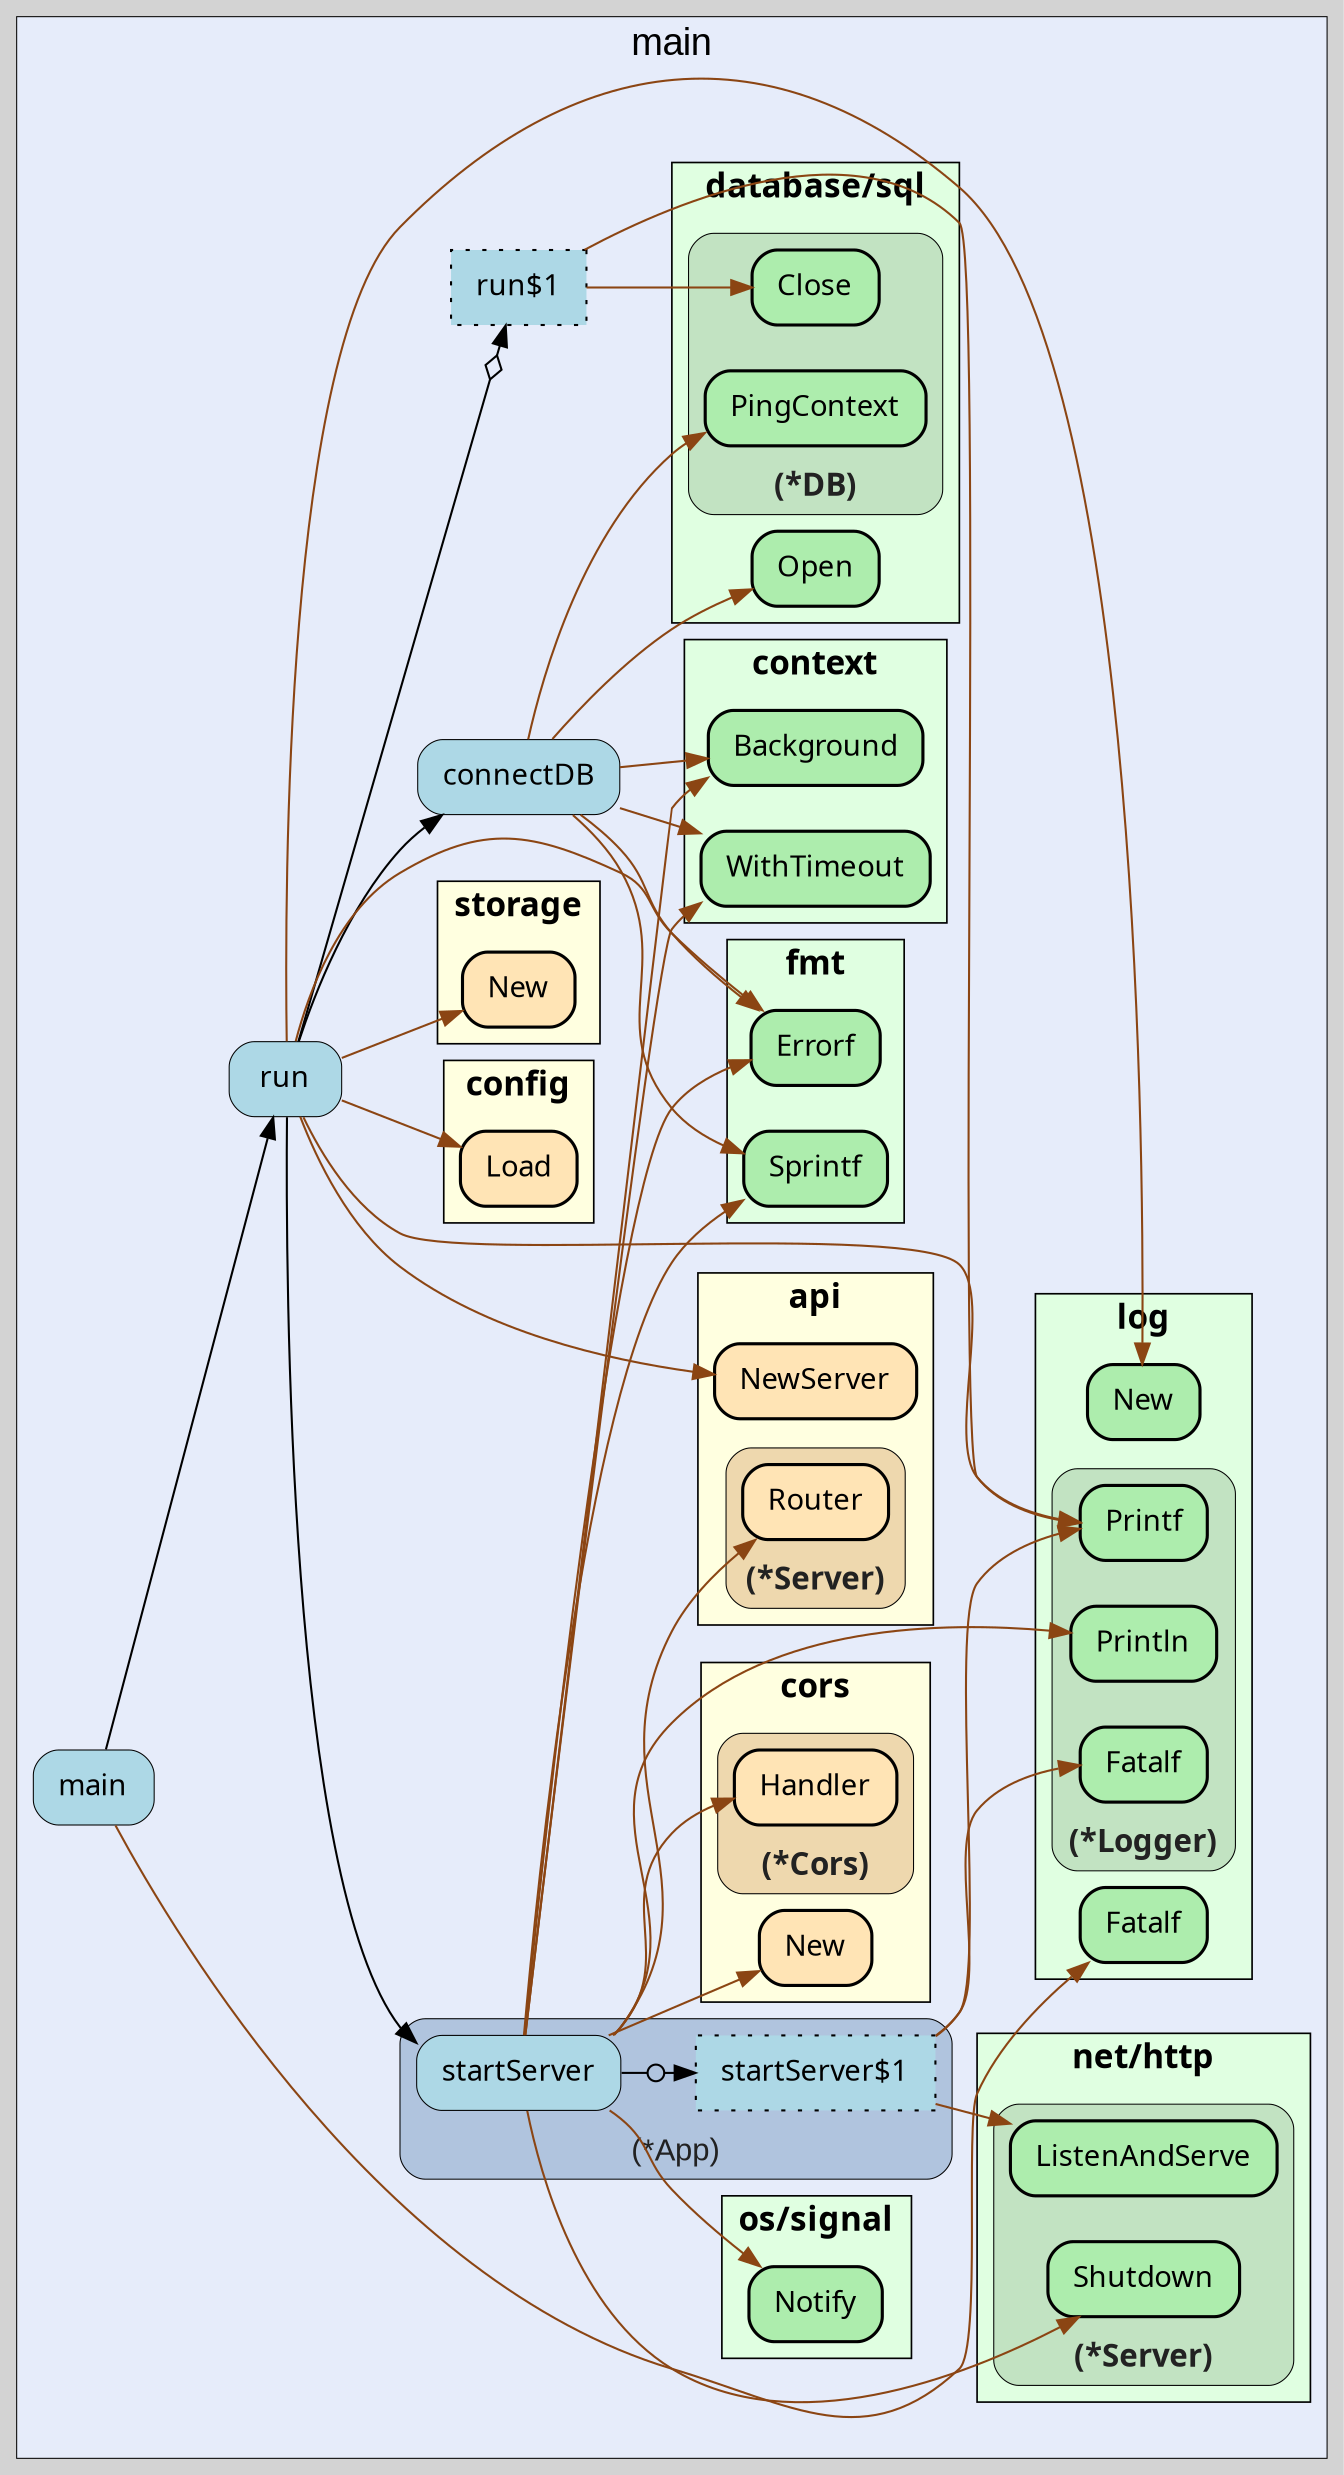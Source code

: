 digraph gocallvis {
    label="";
    labeljust="l";
    fontname="Arial";
    fontsize="14";
    rankdir="LR";
    bgcolor="lightgray";
    style="solid";
    penwidth="0.5";
    pad="0.0";
    nodesep="0.3";

    node [shape="box" style="filled,rounded" fillcolor="honeydew" fontname="Verdana" penwidth="1.0" margin="0.16,0.0"];
    edge [minlen="1"]

    subgraph "cluster_focus" {
        bgcolor="#e6ecfa";
label="main";
labelloc="t";
labeljust="c";
fontsize="18";
        
        "github.com/LederWorks/siros/backend/cmd/siros-server.run" [ fillcolor="lightblue" label="run" penwidth="0.5" tooltip="github.com/LederWorks/siros/backend/cmd/siros-server.run | defined in main.go:47\nat main.go:55: calling [github.com/LederWorks/siros/backend/internal/config.Load]\nat main.go:78: calling [github.com/LederWorks/siros/backend/internal/api.NewServer]\nat main.go:49: calling [log.New]\nat main.go:89: calling [(*github.com/LederWorks/siros/backend/cmd/siros-server.App).startServer]\nat main.go:61: calling [github.com/LederWorks/siros/backend/cmd/siros-server.connectDB]\nat main.go:65: calling [github.com/LederWorks/siros/backend/cmd/siros-server.run$1]\nat main.go:52: calling [(*log.Logger).Printf]\nat main.go:57: calling [fmt.Errorf]\nat main.go:63: calling [fmt.Errorf]\nat main.go:74: calling [fmt.Errorf]\nat main.go:72: calling [github.com/LederWorks/siros/backend/internal/storage.New]" ]
        "github.com/LederWorks/siros/backend/cmd/siros-server.connectDB" [ fillcolor="lightblue" label="connectDB" penwidth="0.5" tooltip="github.com/LederWorks/siros/backend/cmd/siros-server.connectDB | defined in main.go:92\nat main.go:101: calling [context.WithTimeout]\nat main.go:96: calling [database/sql.Open]\nat main.go:101: calling [context.Background]\nat main.go:93: calling [fmt.Sprintf]\nat main.go:104: calling [(*database/sql.DB).PingContext]\nat main.go:98: calling [fmt.Errorf]\nat main.go:105: calling [fmt.Errorf]" ]
        "github.com/LederWorks/siros/backend/cmd/siros-server.run$1" [ tooltip="github.com/LederWorks/siros/backend/cmd/siros-server.run$1 | defined in main.go:65\nat main.go:66: calling [(*database/sql.DB).Close]\nat main.go:67: calling [(*log.Logger).Printf]" fillcolor="lightblue" label="run$1" style="dotted,filled" ]
        "github.com/LederWorks/siros/backend/cmd/siros-server.main" [ tooltip="github.com/LederWorks/siros/backend/cmd/siros-server.main | defined in main.go:41\nat main.go:43: calling [log.Fatalf]\nat main.go:42: calling [github.com/LederWorks/siros/backend/cmd/siros-server.run]" fillcolor="lightblue" label="main" penwidth="0.5" ]
        
        subgraph "cluster_*github.com/LederWorks/siros/backend/cmd/siros-server.App" {
        label="(*App)";
tooltip="type: *github.com/LederWorks/siros/backend/cmd/siros-server.App";
penwidth="0.5";
fontsize="15";
fontcolor="#222222";
labelloc="b";
style="rounded,filled";
fillcolor="lightsteelblue";
        
        "(*github.com/LederWorks/siros/backend/cmd/siros-server.App).startServer" [ tooltip="(*github.com/LederWorks/siros/backend/cmd/siros-server.App).startServer | defined in main.go:111\nat main.go:134: calling [os/signal.Notify]\nat main.go:153: calling [(*net/http.Server).Shutdown]\nat main.go:121: calling [(*github.com/LederWorks/siros/backend/internal/api.Server).Router]\nat main.go:121: calling [(*github.com/rs/cors.Cors).Handler]\nat main.go:113: calling [github.com/rs/cors.New]\nat main.go:146: calling [(*log.Logger).Println]\nat main.go:157: calling [(*log.Logger).Println]\nat main.go:154: calling [fmt.Errorf]\nat main.go:125: calling [fmt.Sprintf]\nat main.go:137: calling [(*github.com/LederWorks/siros/backend/cmd/siros-server.App).startServer$1]\nat main.go:149: calling [context.WithTimeout]\nat main.go:149: calling [context.Background]" fillcolor="lightblue" label="startServer" penwidth="0.5" ]
        "(*github.com/LederWorks/siros/backend/cmd/siros-server.App).startServer$1" [ tooltip="(*github.com/LederWorks/siros/backend/cmd/siros-server.App).startServer$1 | defined in main.go:137\nat main.go:139: calling [(*net/http.Server).ListenAndServe]\nat main.go:140: calling [(*log.Logger).Fatalf]\nat main.go:138: calling [(*log.Logger).Printf]" fillcolor="lightblue" label="startServer$1" style="dotted,filled" ]
        
    }

        subgraph "cluster_context" {
        penwidth="0.8";
fontsize="16";
rank="sink";
URL="/?f=context";
style="filled";
fillcolor="#E0FFE1";
fontname="Tahoma bold";
label="context";
tooltip="package: context";
        
        "context.Background" [ label="Background" penwidth="1.5" tooltip="context.Background | defined in context.go:215" fillcolor="#adedad" ]
        "context.WithTimeout" [ penwidth="1.5" tooltip="context.WithTimeout | defined in context.go:703" fillcolor="#adedad" label="WithTimeout" ]
        
    }

        subgraph "cluster_database/sql" {
        fontsize="16";
style="filled";
fillcolor="#E0FFE1";
fontname="Tahoma bold";
rank="sink";
URL="/?f=database/sql";
tooltip="package: database/sql";
label="database/sql";
penwidth="0.8";
        
        "database/sql.Open" [ label="Open" penwidth="1.5" tooltip="database/sql.Open | defined in sql.go:863" fillcolor="#adedad" ]
        
        subgraph "cluster_*database/sql.DB" {
        style="rounded,filled";
fillcolor="#c2e3c2";
label="(*DB)";
tooltip="type: *database/sql.DB";
penwidth="0.5";
fontsize="15";
fontcolor="#222222";
labelloc="b";
        
        "(*database/sql.DB).PingContext" [ fillcolor="#adedad" label="PingContext" penwidth="1.5" tooltip="(*database/sql.DB).PingContext | defined in sql.go:895" ]
        "(*database/sql.DB).Close" [ tooltip="(*database/sql.DB).Close | defined in sql.go:926" fillcolor="#adedad" label="Close" penwidth="1.5" ]
        
    }

    }

        subgraph "cluster_fmt" {
        penwidth="0.8";
fontsize="16";
fillcolor="#E0FFE1";
fontname="Tahoma bold";
rank="sink";
label="fmt";
style="filled";
URL="/?f=fmt";
tooltip="package: fmt";
        
        "fmt.Errorf" [ penwidth="1.5" tooltip="fmt.Errorf | defined in errors.go:22" fillcolor="#adedad" label="Errorf" ]
        "fmt.Sprintf" [ fillcolor="#adedad" label="Sprintf" penwidth="1.5" tooltip="fmt.Sprintf | defined in print.go:237" ]
        
    }

        subgraph "cluster_github.com/LederWorks/siros/backend/internal/api" {
        rank="sink";
label="api";
tooltip="package: github.com/LederWorks/siros/backend/internal/api";
penwidth="0.8";
fontsize="16";
style="filled";
fillcolor="lightyellow";
fontname="Tahoma bold";
URL="/?f=github.com/LederWorks/siros/backend/internal/api";
        
        "github.com/LederWorks/siros/backend/internal/api.NewServer" [ label="NewServer" penwidth="1.5" tooltip="github.com/LederWorks/siros/backend/internal/api.NewServer | defined in server.go:31" fillcolor="moccasin" ]
        
        subgraph "cluster_*github.com/LederWorks/siros/backend/internal/api.Server" {
        fontcolor="#222222";
labelloc="b";
style="rounded,filled";
fillcolor="wheat2";
label="(*Server)";
tooltip="type: *github.com/LederWorks/siros/backend/internal/api.Server";
penwidth="0.5";
fontsize="15";
        
        "(*github.com/LederWorks/siros/backend/internal/api.Server).Router" [ label="Router" penwidth="1.5" tooltip="(*github.com/LederWorks/siros/backend/internal/api.Server).Router | defined in server.go:53" fillcolor="moccasin" ]
        
    }

    }

        subgraph "cluster_github.com/LederWorks/siros/backend/internal/config" {
        penwidth="0.8";
rank="sink";
label="config";
tooltip="package: github.com/LederWorks/siros/backend/internal/config";
fontsize="16";
style="filled";
fillcolor="lightyellow";
fontname="Tahoma bold";
URL="/?f=github.com/LederWorks/siros/backend/internal/config";
        
        "github.com/LederWorks/siros/backend/internal/config.Load" [ fillcolor="moccasin" label="Load" penwidth="1.5" tooltip="github.com/LederWorks/siros/backend/internal/config.Load | defined in config.go:110" ]
        
    }

        subgraph "cluster_github.com/LederWorks/siros/backend/internal/storage" {
        label="storage";
URL="/?f=github.com/LederWorks/siros/backend/internal/storage";
fontname="Tahoma bold";
rank="sink";
tooltip="package: github.com/LederWorks/siros/backend/internal/storage";
penwidth="0.8";
fontsize="16";
style="filled";
fillcolor="lightyellow";
        
        "github.com/LederWorks/siros/backend/internal/storage.New" [ tooltip="github.com/LederWorks/siros/backend/internal/storage.New | defined in storage.go:24" fillcolor="moccasin" label="New" penwidth="1.5" ]
        
    }

        subgraph "cluster_github.com/rs/cors" {
        penwidth="0.8";
fillcolor="lightyellow";
label="cors";
tooltip="package: github.com/rs/cors";
fontsize="16";
style="filled";
fontname="Tahoma bold";
rank="sink";
URL="/?f=github.com/rs/cors";
        
        "github.com/rs/cors.New" [ fillcolor="moccasin" label="New" penwidth="1.5" tooltip="github.com/rs/cors.New | defined in cors.go:132" ]
        
        subgraph "cluster_*github.com/rs/cors.Cors" {
        fontcolor="#222222";
labelloc="b";
style="rounded,filled";
fillcolor="wheat2";
label="(*Cors)";
tooltip="type: *github.com/rs/cors.Cors";
penwidth="0.5";
fontsize="15";
        
        "(*github.com/rs/cors.Cors).Handler" [ fillcolor="moccasin" label="Handler" penwidth="1.5" tooltip="(*github.com/rs/cors.Cors).Handler | defined in cors.go:264" ]
        
    }

    }

        subgraph "cluster_log" {
        fillcolor="#E0FFE1";
label="log";
URL="/?f=log";
tooltip="package: log";
style="filled";
fontname="Tahoma bold";
rank="sink";
penwidth="0.8";
fontsize="16";
        
        "log.New" [ fillcolor="#adedad" label="New" penwidth="1.5" tooltip="log.New | defined in log.go:71" ]
        "log.Fatalf" [ penwidth="1.5" tooltip="log.Fatalf | defined in log.go:430" fillcolor="#adedad" label="Fatalf" ]
        
        subgraph "cluster_*log.Logger" {
        fontsize="15";
fontcolor="#222222";
style="rounded,filled";
label="(*Logger)";
tooltip="type: *log.Logger";
penwidth="0.5";
labelloc="b";
fillcolor="#c2e3c2";
        
        "(*log.Logger).Printf" [ fillcolor="#adedad" label="Printf" penwidth="1.5" tooltip="(*log.Logger).Printf | defined in log.go:266" ]
        "(*log.Logger).Fatalf" [ label="Fatalf" penwidth="1.5" tooltip="(*log.Logger).Fatalf | defined in log.go:289" fillcolor="#adedad" ]
        "(*log.Logger).Println" [ fillcolor="#adedad" label="Println" penwidth="1.5" tooltip="(*log.Logger).Println | defined in log.go:274" ]
        
    }

    }

        subgraph "cluster_net/http" {
        URL="/?f=net/http";
penwidth="0.8";
fontsize="16";
style="filled";
fontname="Tahoma bold";
rank="sink";
label="net/http";
tooltip="package: net/http";
fillcolor="#E0FFE1";
        
        
        subgraph "cluster_*net/http.Server" {
        fontcolor="#222222";
labelloc="b";
fillcolor="#c2e3c2";
penwidth="0.5";
fontsize="15";
style="rounded,filled";
label="(*Server)";
tooltip="type: *net/http.Server";
        
        "(*net/http.Server).ListenAndServe" [ fillcolor="#adedad" label="ListenAndServe" penwidth="1.5" tooltip="(*net/http.Server).ListenAndServe | defined in server.go:3377" ]
        "(*net/http.Server).Shutdown" [ fillcolor="#adedad" label="Shutdown" penwidth="1.5" tooltip="(*net/http.Server).Shutdown | defined in server.go:3179" ]
        
    }

    }

        subgraph "cluster_os/signal" {
        style="filled";
rank="sink";
URL="/?f=os/signal";
tooltip="package: os/signal";
fontsize="16";
fillcolor="#E0FFE1";
fontname="Tahoma bold";
label="os/signal";
penwidth="0.8";
        
        "os/signal.Notify" [ label="Notify" penwidth="1.5" tooltip="os/signal.Notify | defined in signal.go:122" fillcolor="#adedad" ]
        
    }

    }

    "github.com/LederWorks/siros/backend/cmd/siros-server.run" -> "github.com/LederWorks/siros/backend/internal/config.Load" [ color="saddlebrown" tooltip="at main.go:55: calling [github.com/LederWorks/siros/backend/internal/config.Load]" ]
    "github.com/LederWorks/siros/backend/cmd/siros-server.connectDB" -> "context.WithTimeout" [ color="saddlebrown" tooltip="at main.go:101: calling [context.WithTimeout]" ]
    "(*github.com/LederWorks/siros/backend/cmd/siros-server.App).startServer" -> "os/signal.Notify" [ color="saddlebrown" tooltip="at main.go:134: calling [os/signal.Notify]" ]
    "github.com/LederWorks/siros/backend/cmd/siros-server.connectDB" -> "database/sql.Open" [ color="saddlebrown" tooltip="at main.go:96: calling [database/sql.Open]" ]
    "github.com/LederWorks/siros/backend/cmd/siros-server.run" -> "github.com/LederWorks/siros/backend/internal/api.NewServer" [ color="saddlebrown" tooltip="at main.go:78: calling [github.com/LederWorks/siros/backend/internal/api.NewServer]" ]
    "github.com/LederWorks/siros/backend/cmd/siros-server.run" -> "log.New" [ color="saddlebrown" tooltip="at main.go:49: calling [log.New]" ]
    "(*github.com/LederWorks/siros/backend/cmd/siros-server.App).startServer" -> "(*net/http.Server).Shutdown" [ color="saddlebrown" tooltip="at main.go:153: calling [(*net/http.Server).Shutdown]" ]
    "github.com/LederWorks/siros/backend/cmd/siros-server.main" -> "log.Fatalf" [ color="saddlebrown" tooltip="at main.go:43: calling [log.Fatalf]" ]
    "github.com/LederWorks/siros/backend/cmd/siros-server.connectDB" -> "context.Background" [ color="saddlebrown" tooltip="at main.go:101: calling [context.Background]" ]
    "github.com/LederWorks/siros/backend/cmd/siros-server.run$1" -> "(*database/sql.DB).Close" [ color="saddlebrown" tooltip="at main.go:66: calling [(*database/sql.DB).Close]" ]
    "(*github.com/LederWorks/siros/backend/cmd/siros-server.App).startServer" -> "(*github.com/LederWorks/siros/backend/internal/api.Server).Router" [ color="saddlebrown" tooltip="at main.go:121: calling [(*github.com/LederWorks/siros/backend/internal/api.Server).Router]" ]
    "(*github.com/LederWorks/siros/backend/cmd/siros-server.App).startServer" -> "(*github.com/rs/cors.Cors).Handler" [ color="saddlebrown" tooltip="at main.go:121: calling [(*github.com/rs/cors.Cors).Handler]" ]
    "github.com/LederWorks/siros/backend/cmd/siros-server.connectDB" -> "fmt.Sprintf" [ color="saddlebrown" tooltip="at main.go:93: calling [fmt.Sprintf]" ]
    "github.com/LederWorks/siros/backend/cmd/siros-server.connectDB" -> "(*database/sql.DB).PingContext" [ color="saddlebrown" tooltip="at main.go:104: calling [(*database/sql.DB).PingContext]" ]
    "(*github.com/LederWorks/siros/backend/cmd/siros-server.App).startServer" -> "github.com/rs/cors.New" [ color="saddlebrown" tooltip="at main.go:113: calling [github.com/rs/cors.New]" ]
    "(*github.com/LederWorks/siros/backend/cmd/siros-server.App).startServer$1" -> "(*net/http.Server).ListenAndServe" [ color="saddlebrown" tooltip="at main.go:139: calling [(*net/http.Server).ListenAndServe]" ]
    "(*github.com/LederWorks/siros/backend/cmd/siros-server.App).startServer$1" -> "(*log.Logger).Fatalf" [ color="saddlebrown" tooltip="at main.go:140: calling [(*log.Logger).Fatalf]" ]
    "github.com/LederWorks/siros/backend/cmd/siros-server.run" -> "(*github.com/LederWorks/siros/backend/cmd/siros-server.App).startServer" [ tooltip="at main.go:89: calling [(*github.com/LederWorks/siros/backend/cmd/siros-server.App).startServer]" ]
    "github.com/LederWorks/siros/backend/cmd/siros-server.connectDB" -> "fmt.Errorf" [ color="saddlebrown" tooltip="at main.go:98: calling [fmt.Errorf]\nat main.go:105: calling [fmt.Errorf]" ]
    "github.com/LederWorks/siros/backend/cmd/siros-server.run" -> "github.com/LederWorks/siros/backend/cmd/siros-server.connectDB" [ tooltip="at main.go:61: calling [github.com/LederWorks/siros/backend/cmd/siros-server.connectDB]" ]
    "github.com/LederWorks/siros/backend/cmd/siros-server.run$1" -> "(*log.Logger).Printf" [ color="saddlebrown" tooltip="at main.go:67: calling [(*log.Logger).Printf]" ]
    "github.com/LederWorks/siros/backend/cmd/siros-server.run" -> "github.com/LederWorks/siros/backend/cmd/siros-server.run$1" [ tooltip="at main.go:65: calling [github.com/LederWorks/siros/backend/cmd/siros-server.run$1]" arrowhead="normalnoneodiamond" ]
    "(*github.com/LederWorks/siros/backend/cmd/siros-server.App).startServer$1" -> "(*log.Logger).Printf" [ color="saddlebrown" tooltip="at main.go:138: calling [(*log.Logger).Printf]" ]
    "(*github.com/LederWorks/siros/backend/cmd/siros-server.App).startServer" -> "(*log.Logger).Println" [ color="saddlebrown" tooltip="at main.go:146: calling [(*log.Logger).Println]\nat main.go:157: calling [(*log.Logger).Println]" ]
    "(*github.com/LederWorks/siros/backend/cmd/siros-server.App).startServer" -> "fmt.Errorf" [ color="saddlebrown" tooltip="at main.go:154: calling [fmt.Errorf]" ]
    "github.com/LederWorks/siros/backend/cmd/siros-server.main" -> "github.com/LederWorks/siros/backend/cmd/siros-server.run" [ tooltip="at main.go:42: calling [github.com/LederWorks/siros/backend/cmd/siros-server.run]" ]
    "github.com/LederWorks/siros/backend/cmd/siros-server.run" -> "(*log.Logger).Printf" [ color="saddlebrown" tooltip="at main.go:52: calling [(*log.Logger).Printf]" ]
    "github.com/LederWorks/siros/backend/cmd/siros-server.run" -> "fmt.Errorf" [ color="saddlebrown" tooltip="at main.go:57: calling [fmt.Errorf]\nat main.go:63: calling [fmt.Errorf]\nat main.go:74: calling [fmt.Errorf]" ]
    "github.com/LederWorks/siros/backend/cmd/siros-server.run" -> "github.com/LederWorks/siros/backend/internal/storage.New" [ color="saddlebrown" tooltip="at main.go:72: calling [github.com/LederWorks/siros/backend/internal/storage.New]" ]
    "(*github.com/LederWorks/siros/backend/cmd/siros-server.App).startServer" -> "fmt.Sprintf" [ color="saddlebrown" tooltip="at main.go:125: calling [fmt.Sprintf]" ]
    "(*github.com/LederWorks/siros/backend/cmd/siros-server.App).startServer" -> "(*github.com/LederWorks/siros/backend/cmd/siros-server.App).startServer$1" [ arrowhead="normalnoneodot" tooltip="at main.go:137: calling [(*github.com/LederWorks/siros/backend/cmd/siros-server.App).startServer$1]" ]
    "(*github.com/LederWorks/siros/backend/cmd/siros-server.App).startServer" -> "context.WithTimeout" [ color="saddlebrown" tooltip="at main.go:149: calling [context.WithTimeout]" ]
    "(*github.com/LederWorks/siros/backend/cmd/siros-server.App).startServer" -> "context.Background" [ color="saddlebrown" tooltip="at main.go:149: calling [context.Background]" ]
}
